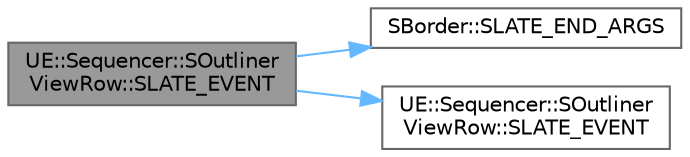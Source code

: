 digraph "UE::Sequencer::SOutlinerViewRow::SLATE_EVENT"
{
 // INTERACTIVE_SVG=YES
 // LATEX_PDF_SIZE
  bgcolor="transparent";
  edge [fontname=Helvetica,fontsize=10,labelfontname=Helvetica,labelfontsize=10];
  node [fontname=Helvetica,fontsize=10,shape=box,height=0.2,width=0.4];
  rankdir="LR";
  Node1 [id="Node000001",label="UE::Sequencer::SOutliner\lViewRow::SLATE_EVENT",height=0.2,width=0.4,color="gray40", fillcolor="grey60", style="filled", fontcolor="black",tooltip="Detect a drag on this tree row."];
  Node1 -> Node2 [id="edge1_Node000001_Node000002",color="steelblue1",style="solid",tooltip=" "];
  Node2 [id="Node000002",label="SBorder::SLATE_END_ARGS",height=0.2,width=0.4,color="grey40", fillcolor="white", style="filled",URL="$d2/d51/classSBorder.html#aa4e8a9c3e1b7ed2af040b9da876f0171",tooltip="Default constructor."];
  Node1 -> Node3 [id="edge2_Node000001_Node000003",color="steelblue1",style="solid",tooltip=" "];
  Node3 [id="Node000003",label="UE::Sequencer::SOutliner\lViewRow::SLATE_EVENT",height=0.2,width=0.4,color="grey40", fillcolor="white", style="filled",URL="$d5/d27/classUE_1_1Sequencer_1_1SOutlinerViewRow.html#abc7778b095a7bfef218c5e43446ad93e",tooltip="Delegate to invoke to retrieve a specific column's visibility."];
}
